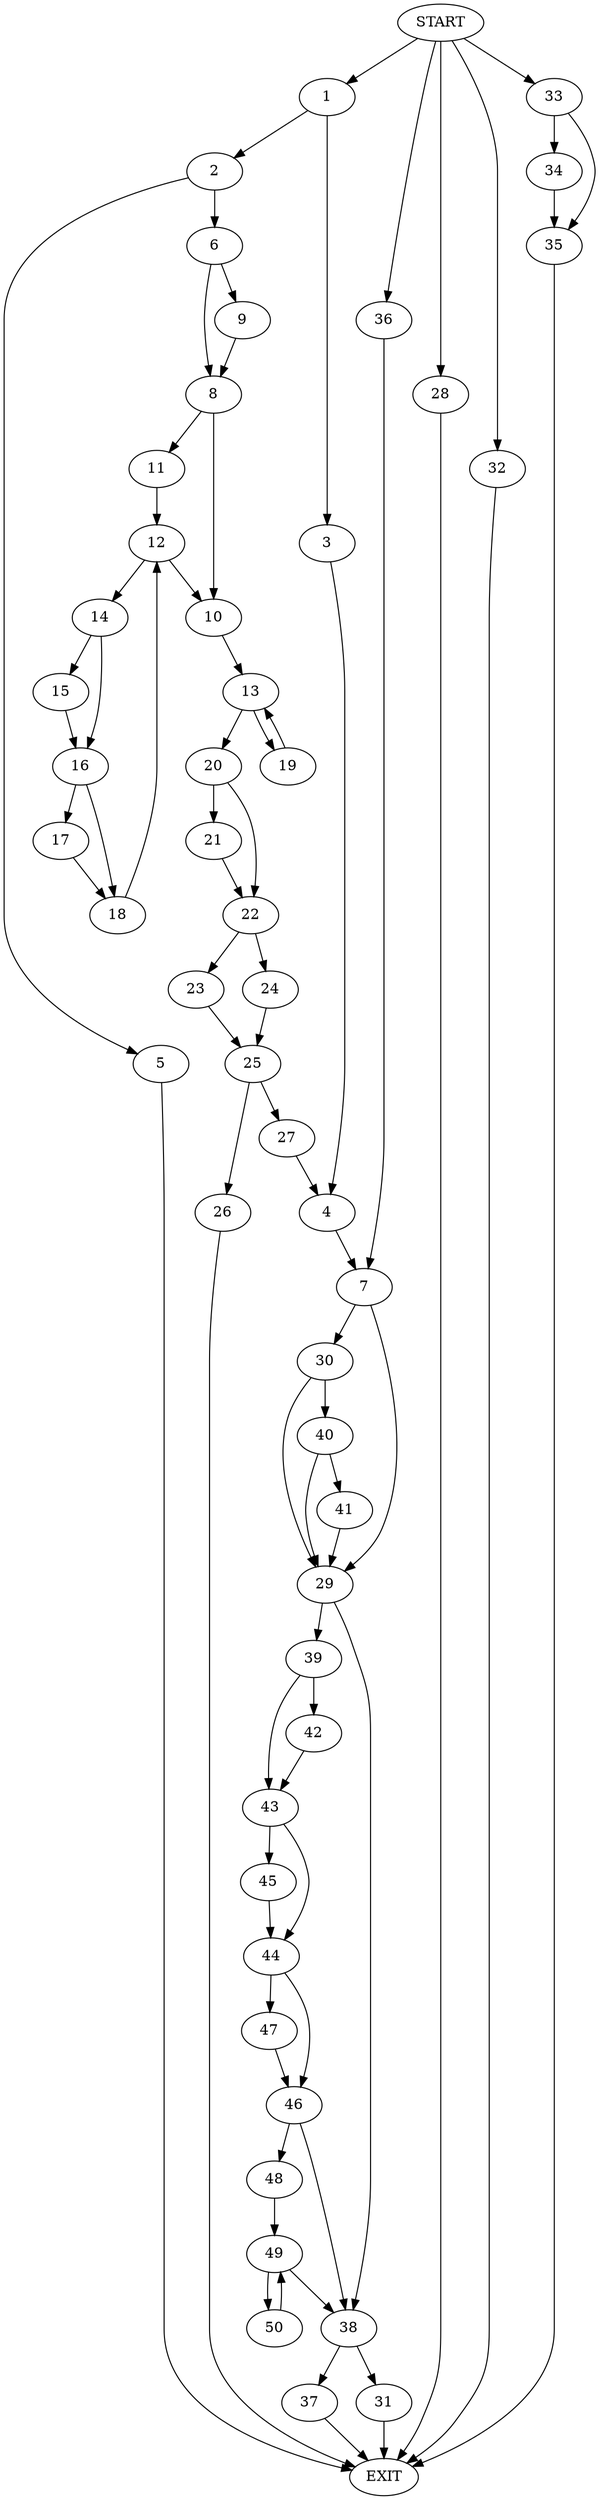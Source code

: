 digraph {
0 [label="START"]
51 [label="EXIT"]
0 -> 1
1 -> 2
1 -> 3
3 -> 4
2 -> 5
2 -> 6
4 -> 7
6 -> 8
6 -> 9
5 -> 51
8 -> 10
8 -> 11
9 -> 8
11 -> 12
10 -> 13
12 -> 10
12 -> 14
14 -> 15
14 -> 16
16 -> 17
16 -> 18
15 -> 16
18 -> 12
17 -> 18
13 -> 19
13 -> 20
20 -> 21
20 -> 22
19 -> 13
22 -> 23
22 -> 24
21 -> 22
23 -> 25
24 -> 25
25 -> 26
25 -> 27
26 -> 51
27 -> 4
0 -> 28
28 -> 51
7 -> 29
7 -> 30
31 -> 51
0 -> 32
32 -> 51
0 -> 33
33 -> 34
33 -> 35
34 -> 35
35 -> 51
0 -> 36
36 -> 7
37 -> 51
29 -> 38
29 -> 39
30 -> 40
30 -> 29
40 -> 41
40 -> 29
41 -> 29
39 -> 42
39 -> 43
38 -> 31
38 -> 37
42 -> 43
43 -> 44
43 -> 45
44 -> 46
44 -> 47
45 -> 44
46 -> 48
46 -> 38
47 -> 46
48 -> 49
49 -> 50
49 -> 38
50 -> 49
}
